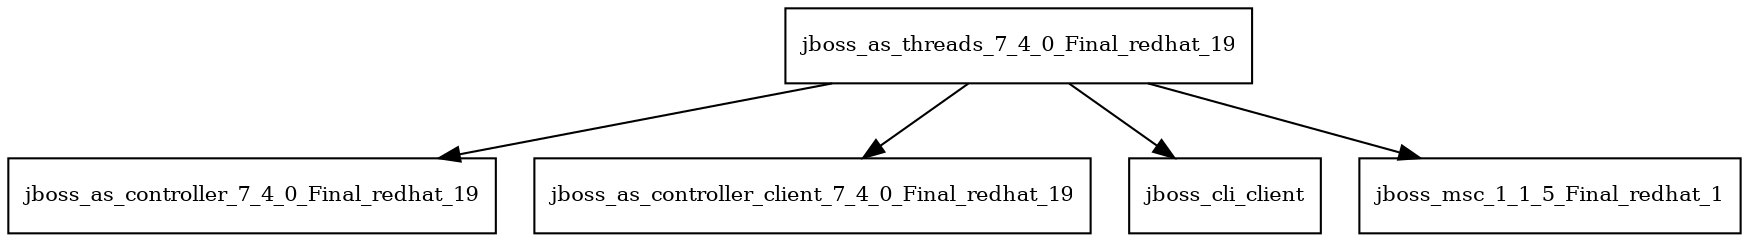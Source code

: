 digraph jboss_as_threads_7_4_0_Final_redhat_19_dependencies {
  node [shape = box, fontsize=10.0];
  jboss_as_threads_7_4_0_Final_redhat_19 -> jboss_as_controller_7_4_0_Final_redhat_19;
  jboss_as_threads_7_4_0_Final_redhat_19 -> jboss_as_controller_client_7_4_0_Final_redhat_19;
  jboss_as_threads_7_4_0_Final_redhat_19 -> jboss_cli_client;
  jboss_as_threads_7_4_0_Final_redhat_19 -> jboss_msc_1_1_5_Final_redhat_1;
}
